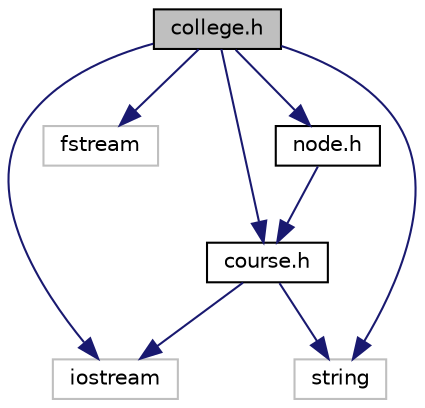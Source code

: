 digraph "college.h"
{
  edge [fontname="Helvetica",fontsize="10",labelfontname="Helvetica",labelfontsize="10"];
  node [fontname="Helvetica",fontsize="10",shape=record];
  Node0 [label="college.h",height=0.2,width=0.4,color="black", fillcolor="grey75", style="filled", fontcolor="black"];
  Node0 -> Node1 [color="midnightblue",fontsize="10",style="solid"];
  Node1 [label="iostream",height=0.2,width=0.4,color="grey75", fillcolor="white", style="filled"];
  Node0 -> Node2 [color="midnightblue",fontsize="10",style="solid"];
  Node2 [label="fstream",height=0.2,width=0.4,color="grey75", fillcolor="white", style="filled"];
  Node0 -> Node3 [color="midnightblue",fontsize="10",style="solid"];
  Node3 [label="string",height=0.2,width=0.4,color="grey75", fillcolor="white", style="filled"];
  Node0 -> Node4 [color="midnightblue",fontsize="10",style="solid"];
  Node4 [label="course.h",height=0.2,width=0.4,color="black", fillcolor="white", style="filled",URL="$course_8h.html",tooltip="Header file for courses. "];
  Node4 -> Node1 [color="midnightblue",fontsize="10",style="solid"];
  Node4 -> Node3 [color="midnightblue",fontsize="10",style="solid"];
  Node0 -> Node5 [color="midnightblue",fontsize="10",style="solid"];
  Node5 [label="node.h",height=0.2,width=0.4,color="black", fillcolor="white", style="filled",URL="$node_8h.html",tooltip="This file describes the class node. "];
  Node5 -> Node4 [color="midnightblue",fontsize="10",style="solid"];
}
